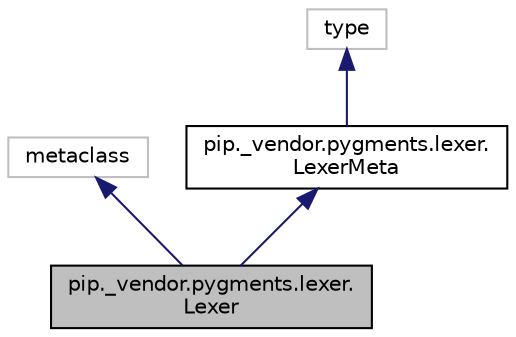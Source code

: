 digraph "pip._vendor.pygments.lexer.Lexer"
{
 // LATEX_PDF_SIZE
  edge [fontname="Helvetica",fontsize="10",labelfontname="Helvetica",labelfontsize="10"];
  node [fontname="Helvetica",fontsize="10",shape=record];
  Node1 [label="pip._vendor.pygments.lexer.\lLexer",height=0.2,width=0.4,color="black", fillcolor="grey75", style="filled", fontcolor="black",tooltip=" "];
  Node2 -> Node1 [dir="back",color="midnightblue",fontsize="10",style="solid"];
  Node2 [label="metaclass",height=0.2,width=0.4,color="grey75", fillcolor="white", style="filled",tooltip=" "];
  Node3 -> Node1 [dir="back",color="midnightblue",fontsize="10",style="solid"];
  Node3 [label="pip._vendor.pygments.lexer.\lLexerMeta",height=0.2,width=0.4,color="black", fillcolor="white", style="filled",URL="$classpip_1_1__vendor_1_1pygments_1_1lexer_1_1LexerMeta.html",tooltip=" "];
  Node4 -> Node3 [dir="back",color="midnightblue",fontsize="10",style="solid"];
  Node4 [label="type",height=0.2,width=0.4,color="grey75", fillcolor="white", style="filled",tooltip=" "];
}
